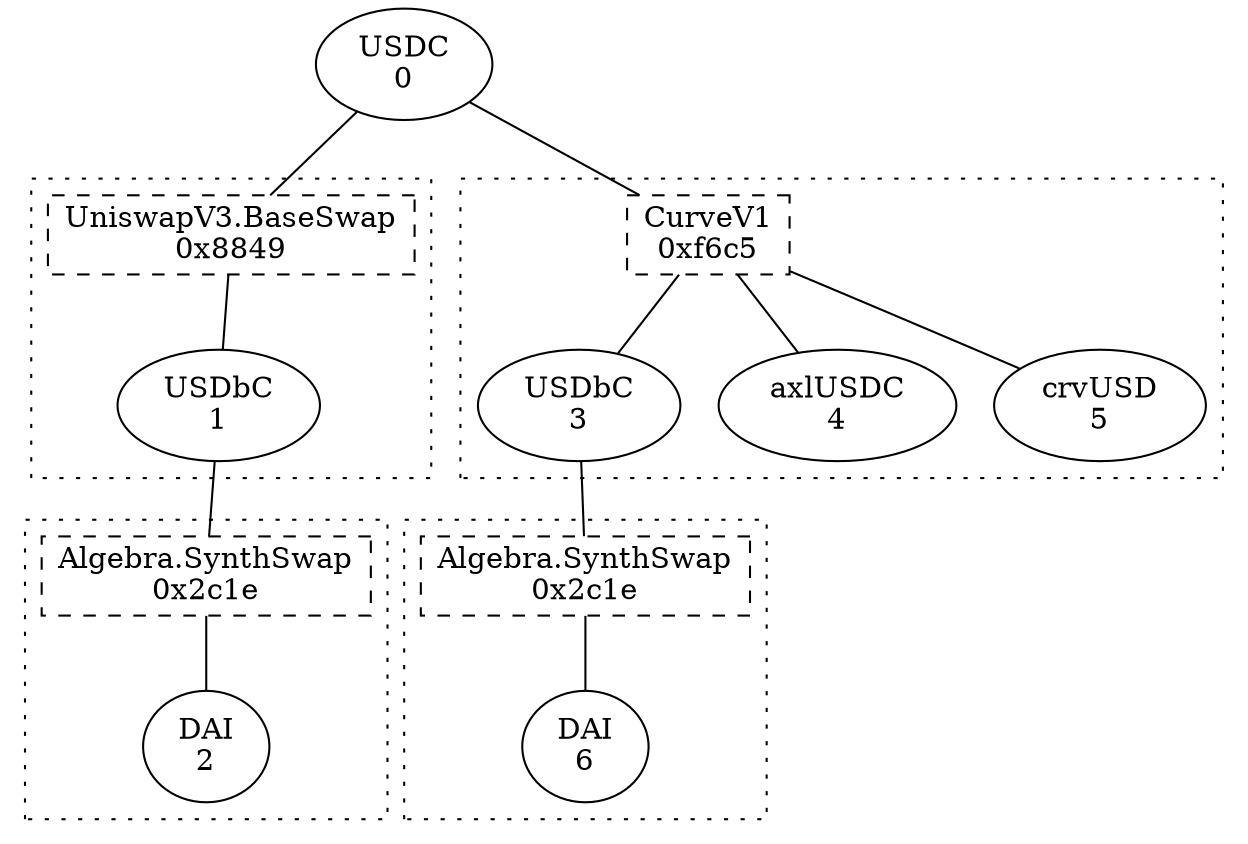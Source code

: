 graph G {
    token0 [label = "USDC\n0";];
    token1 [label = "USDbC\n1";];
    token2 [label = "DAI\n2";];
    token3 [label = "USDbC\n3";];
    token4 [label = "axlUSDC\n4";];
    token5 [label = "crvUSD\n5";];
    token6 [label = "DAI\n6";];
    pool0 [label = "UniswapV3.BaseSwap\n0x8849";shape = rect;style = dashed;];
    token0 -- pool0;
    subgraph cluster0 {
        style = dotted;
        pool0 -- token1;
        subgraph {
            rank = same;
            edge [style = invis;];
            token1;
        }
    }
    pool1 [label = "Algebra.SynthSwap\n0x2c1e";shape = rect;style = dashed;];
    token1 -- pool1;
    subgraph cluster1 {
        style = dotted;
        pool1 -- token2;
        subgraph {
            rank = same;
            edge [style = invis;];
            token2;
        }
    }
    pool2 [label = "CurveV1\n0xf6c5";shape = rect;style = dashed;];
    token0 -- pool2;
    subgraph cluster2 {
        style = dotted;
        pool2 -- token3;
        pool2 -- token4;
        pool2 -- token5;
        subgraph {
            rank = same;
            edge [style = invis;];
            token3 -- token4;
            token4 -- token5;
        }
    }
    pool3 [label = "Algebra.SynthSwap\n0x2c1e";shape = rect;style = dashed;];
    token3 -- pool3;
    subgraph cluster3 {
        style = dotted;
        pool3 -- token6;
        subgraph {
            rank = same;
            edge [style = invis;];
            token6;
        }
    }
}
